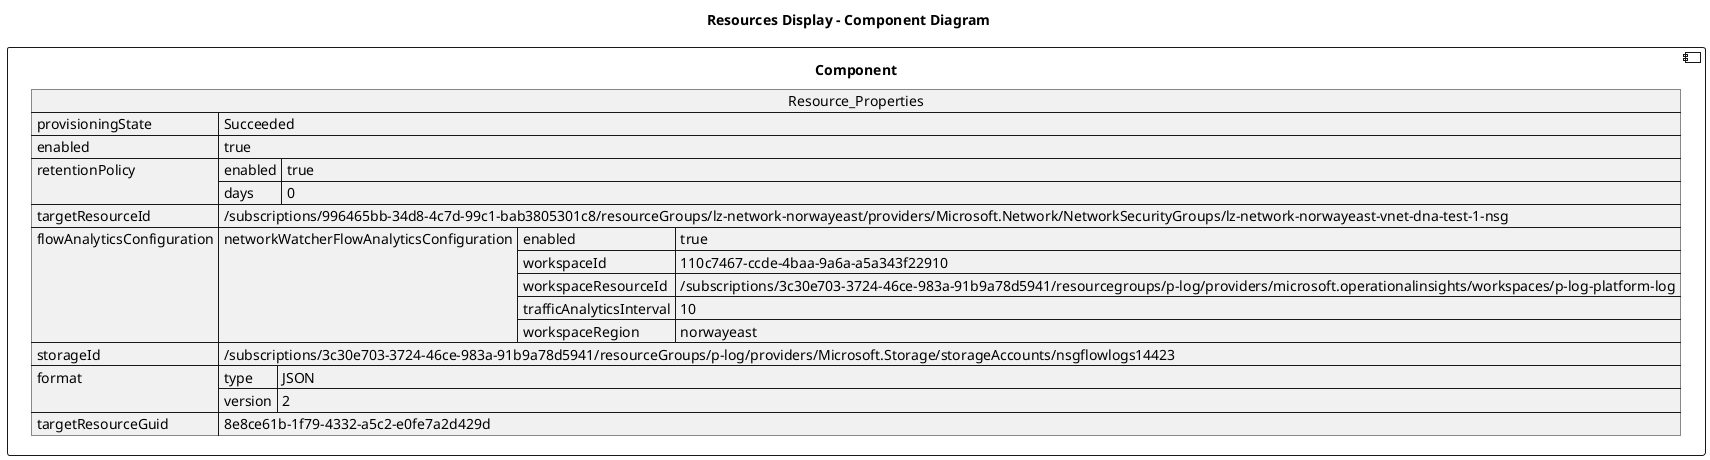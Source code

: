 @startuml

title Resources Display - Component Diagram

component Component {

json  Resource_Properties {
  "provisioningState": "Succeeded",
  "enabled": true,
  "retentionPolicy": {
    "enabled": true,
    "days": 0
  },
  "targetResourceId": "/subscriptions/996465bb-34d8-4c7d-99c1-bab3805301c8/resourceGroups/lz-network-norwayeast/providers/Microsoft.Network/NetworkSecurityGroups/lz-network-norwayeast-vnet-dna-test-1-nsg",
  "flowAnalyticsConfiguration": {
    "networkWatcherFlowAnalyticsConfiguration": {
      "enabled": true,
      "workspaceId": "110c7467-ccde-4baa-9a6a-a5a343f22910",
      "workspaceResourceId": "/subscriptions/3c30e703-3724-46ce-983a-91b9a78d5941/resourcegroups/p-log/providers/microsoft.operationalinsights/workspaces/p-log-platform-log",
      "trafficAnalyticsInterval": 10,
      "workspaceRegion": "norwayeast"
    }
  },
  "storageId": "/subscriptions/3c30e703-3724-46ce-983a-91b9a78d5941/resourceGroups/p-log/providers/Microsoft.Storage/storageAccounts/nsgflowlogs14423",
  "format": {
    "type": "JSON",
    "version": 2
  },
  "targetResourceGuid": "8e8ce61b-1f79-4332-a5c2-e0fe7a2d429d"
}
}
@enduml
